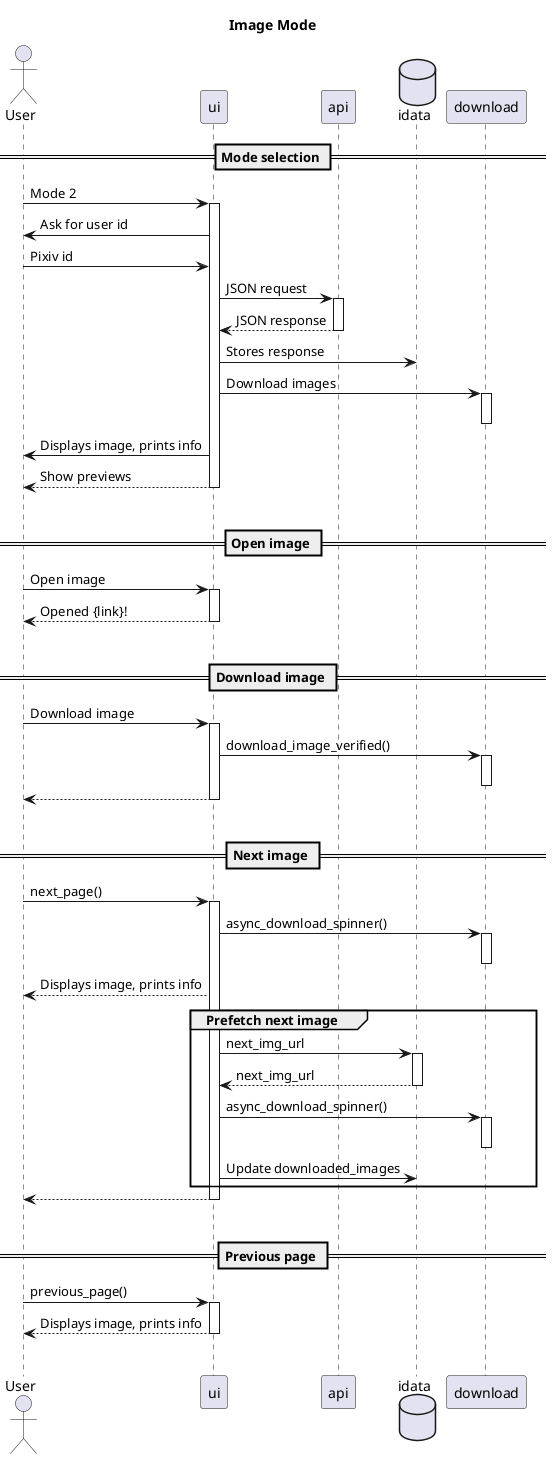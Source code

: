 @startuml
title Image Mode

== Mode selection ==
actor User
User -> ui ++: Mode 2
ui -> User: Ask for user id
User -> ui: Pixiv id
ui -> api ++: JSON request
return JSON response
database idata
ui -> idata: Stores response
ui -> download: Download images
activate download
deactivate download
ui -> User: Displays image, prints info
return Show previews
|||

== Open image ==
User -> ui ++: Open image
return Opened {link}!
|||

== Download image ==
User -> ui ++: Download image
ui -> download: download_image_verified()
activate download
deactivate download
return
|||

== Next image ==
User -> ui ++: next_page()
ui -> download: async_download_spinner()
activate download
deactivate download
ui --> User: Displays image, prints info
group Prefetch next image
    ui -> idata ++: next_img_url
    return next_img_url
    ui -> download: async_download_spinner()
    activate download
    deactivate download
    ui -> idata: Update downloaded_images
end
return
|||

== Previous page ==
User -> ui ++: previous_page()
return Displays image, prints info
|||

@enduml

